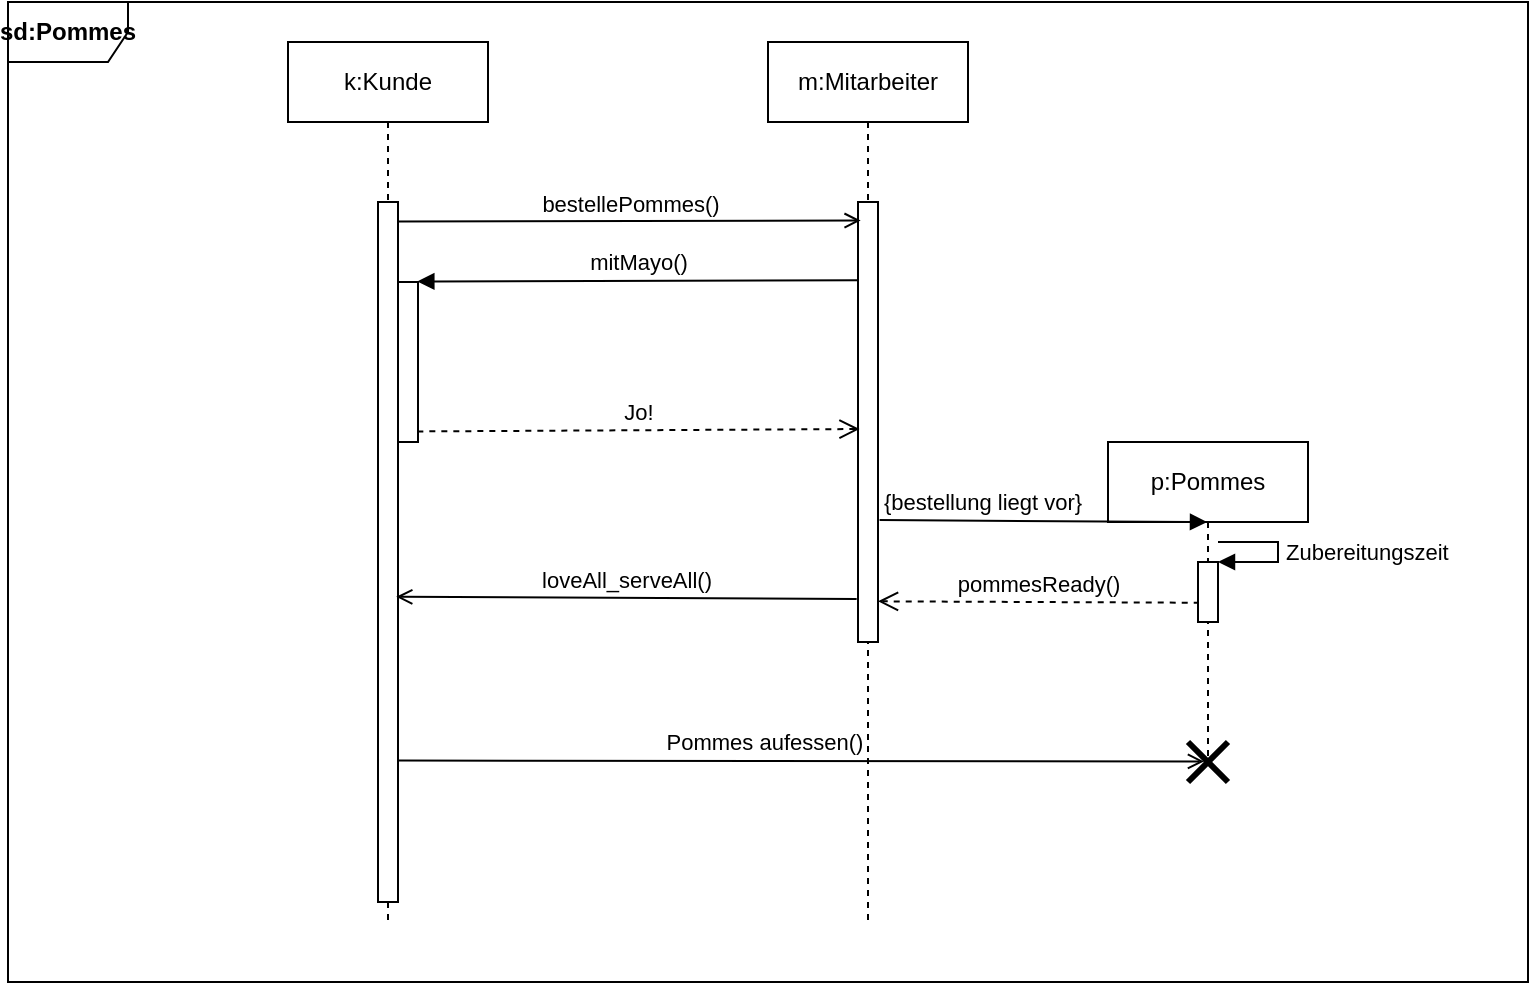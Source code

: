 <mxfile>
    <diagram id="R4oM7gl1XTWYSzvOrLZL" name="Seite-1">
        <mxGraphModel dx="954" dy="416" grid="1" gridSize="10" guides="1" tooltips="1" connect="1" arrows="1" fold="1" page="1" pageScale="1" pageWidth="827" pageHeight="1169" math="0" shadow="0">
            <root>
                <mxCell id="0"/>
                <mxCell id="1" parent="0"/>
                <mxCell id="2" value="k:Kunde" style="shape=umlLifeline;perimeter=lifelinePerimeter;whiteSpace=wrap;html=1;container=1;collapsible=0;recursiveResize=0;outlineConnect=0;" vertex="1" parent="1">
                    <mxGeometry x="180" y="40" width="100" height="440" as="geometry"/>
                </mxCell>
                <mxCell id="5" value="" style="html=1;points=[];perimeter=orthogonalPerimeter;" vertex="1" parent="2">
                    <mxGeometry x="45" y="80" width="10" height="350" as="geometry"/>
                </mxCell>
                <mxCell id="8" value="" style="html=1;points=[];perimeter=orthogonalPerimeter;" vertex="1" parent="2">
                    <mxGeometry x="55" y="120" width="10" height="80" as="geometry"/>
                </mxCell>
                <mxCell id="3" value="m:Mitarbeiter" style="shape=umlLifeline;perimeter=lifelinePerimeter;whiteSpace=wrap;html=1;container=1;collapsible=0;recursiveResize=0;outlineConnect=0;" vertex="1" parent="1">
                    <mxGeometry x="420" y="40" width="100" height="440" as="geometry"/>
                </mxCell>
                <mxCell id="6" value="" style="html=1;points=[];perimeter=orthogonalPerimeter;" vertex="1" parent="3">
                    <mxGeometry x="45" y="80" width="10" height="220" as="geometry"/>
                </mxCell>
                <mxCell id="24" value="pommesReady()" style="html=1;verticalAlign=bottom;endArrow=open;dashed=1;endSize=8;exitX=0.086;exitY=0.679;exitDx=0;exitDy=0;exitPerimeter=0;" edge="1" parent="3" source="22">
                    <mxGeometry relative="1" as="geometry">
                        <mxPoint x="135" y="279.66" as="sourcePoint"/>
                        <mxPoint x="55" y="279.66" as="targetPoint"/>
                    </mxGeometry>
                </mxCell>
                <mxCell id="4" value="p:Pommes" style="shape=umlLifeline;perimeter=lifelinePerimeter;whiteSpace=wrap;html=1;container=1;collapsible=0;recursiveResize=0;outlineConnect=0;" vertex="1" parent="1">
                    <mxGeometry x="590" y="240" width="100" height="160" as="geometry"/>
                </mxCell>
                <mxCell id="22" value="" style="html=1;points=[];perimeter=orthogonalPerimeter;" vertex="1" parent="4">
                    <mxGeometry x="45" y="60" width="10" height="30" as="geometry"/>
                </mxCell>
                <mxCell id="23" value="Zubereitungszeit" style="edgeStyle=orthogonalEdgeStyle;html=1;align=left;spacingLeft=2;endArrow=block;rounded=0;entryX=1;entryY=0;" edge="1" target="22" parent="4">
                    <mxGeometry relative="1" as="geometry">
                        <mxPoint x="55" y="50" as="sourcePoint"/>
                        <Array as="points">
                            <mxPoint x="85" y="50"/>
                        </Array>
                    </mxGeometry>
                </mxCell>
                <mxCell id="7" value="bestellePommes()" style="html=1;verticalAlign=bottom;labelBackgroundColor=none;endArrow=open;endFill=0;exitX=0.967;exitY=0.028;exitDx=0;exitDy=0;exitPerimeter=0;entryX=0.133;entryY=0.042;entryDx=0;entryDy=0;entryPerimeter=0;" edge="1" parent="1" source="5" target="6">
                    <mxGeometry width="160" relative="1" as="geometry">
                        <mxPoint x="240" y="130" as="sourcePoint"/>
                        <mxPoint x="400" y="130" as="targetPoint"/>
                        <mxPoint as="offset"/>
                    </mxGeometry>
                </mxCell>
                <mxCell id="9" value="mitMayo()" style="html=1;verticalAlign=bottom;endArrow=block;exitX=0.022;exitY=0.178;exitDx=0;exitDy=0;exitPerimeter=0;entryX=0.967;entryY=-0.003;entryDx=0;entryDy=0;entryPerimeter=0;" edge="1" target="8" parent="1" source="6">
                    <mxGeometry relative="1" as="geometry">
                        <mxPoint x="460" y="160" as="sourcePoint"/>
                        <mxPoint x="360" y="159" as="targetPoint"/>
                    </mxGeometry>
                </mxCell>
                <mxCell id="10" value="Jo!" style="html=1;verticalAlign=bottom;endArrow=open;dashed=1;endSize=8;entryX=0.078;entryY=0.516;entryDx=0;entryDy=0;entryPerimeter=0;exitX=0.967;exitY=0.934;exitDx=0;exitDy=0;exitPerimeter=0;" edge="1" source="8" parent="1" target="6">
                    <mxGeometry relative="1" as="geometry">
                        <mxPoint x="470" y="236" as="targetPoint"/>
                        <mxPoint x="250" y="235" as="sourcePoint"/>
                        <Array as="points"/>
                    </mxGeometry>
                </mxCell>
                <mxCell id="12" value="{bestellung liegt vor}" style="html=1;verticalAlign=bottom;labelBackgroundColor=none;endArrow=block;endFill=1;endSize=6;align=left;exitX=1.078;exitY=0.723;exitDx=0;exitDy=0;exitPerimeter=0;" edge="1" parent="1" source="6" target="4">
                    <mxGeometry x="-1" relative="1" as="geometry">
                        <mxPoint x="480" y="280" as="sourcePoint"/>
                        <mxPoint x="600" y="270" as="targetPoint"/>
                    </mxGeometry>
                </mxCell>
                <mxCell id="17" value="Pommes aufessen()" style="html=1;verticalAlign=bottom;labelBackgroundColor=none;endArrow=open;endFill=0;exitX=0.967;exitY=0.798;exitDx=0;exitDy=0;exitPerimeter=0;entryX=0.4;entryY=0.486;entryDx=0;entryDy=0;entryPerimeter=0;" edge="1" parent="1" source="5" target="18">
                    <mxGeometry x="-0.091" width="160" relative="1" as="geometry">
                        <mxPoint x="240" y="400" as="sourcePoint"/>
                        <mxPoint x="580" y="400" as="targetPoint"/>
                        <mxPoint as="offset"/>
                    </mxGeometry>
                </mxCell>
                <mxCell id="18" value="" style="shape=umlDestroy;whiteSpace=wrap;html=1;strokeWidth=3;" vertex="1" parent="1">
                    <mxGeometry x="630" y="390" width="20" height="20" as="geometry"/>
                </mxCell>
                <mxCell id="26" value="loveAll_serveAll()" style="html=1;verticalAlign=bottom;labelBackgroundColor=none;endArrow=open;endFill=0;exitX=-0.067;exitY=0.902;exitDx=0;exitDy=0;exitPerimeter=0;entryX=0.911;entryY=0.564;entryDx=0;entryDy=0;entryPerimeter=0;" edge="1" parent="1" source="6" target="5">
                    <mxGeometry width="160" relative="1" as="geometry">
                        <mxPoint x="297.67" y="300.56" as="sourcePoint"/>
                        <mxPoint x="240" y="318" as="targetPoint"/>
                        <mxPoint as="offset"/>
                    </mxGeometry>
                </mxCell>
                <mxCell id="27" value="&lt;b&gt;sd:Pommes&lt;/b&gt;" style="shape=umlFrame;whiteSpace=wrap;html=1;" vertex="1" parent="1">
                    <mxGeometry x="40" y="20" width="760" height="490" as="geometry"/>
                </mxCell>
            </root>
        </mxGraphModel>
    </diagram>
</mxfile>